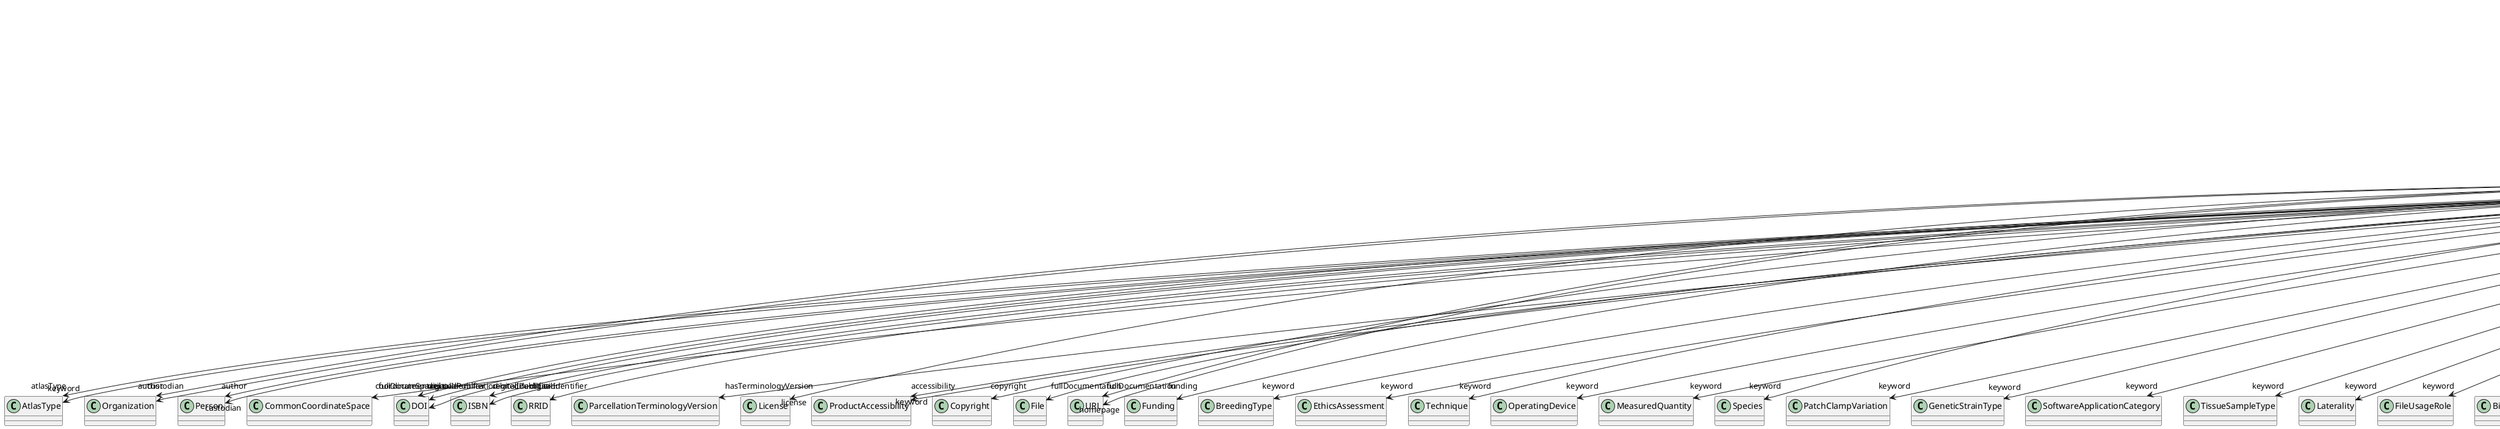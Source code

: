 @startuml
class BrainAtlasVersion {
+abbreviation
+atlasType
+author
+coordinateSpace
+digitalIdentifier
+hasTerminologyVersion
+isAlternativeVersionOf
+isNewVersionOf
+license
+ontologyIdentifier
+accessibility
+copyright
+custodian
+description
+fullDocumentation
+fullName
+funding
+homepage
+howToCite
+keyword
+otherContribution
+relatedPublication
+releaseDate
+repository
+shortName
+supportChannel
+versionIdentifier
+versionInnovation

}
BrainAtlasVersion -d-> "atlasType" AtlasType
BrainAtlasVersion -d-> "author" Organization
BrainAtlasVersion -d-> "author" Person
BrainAtlasVersion -d-> "coordinateSpace" CommonCoordinateSpace
BrainAtlasVersion -d-> "digitalIdentifier" DOI
BrainAtlasVersion -d-> "digitalIdentifier" ISBN
BrainAtlasVersion -d-> "digitalIdentifier" RRID
BrainAtlasVersion -d-> "hasTerminologyVersion" ParcellationTerminologyVersion
BrainAtlasVersion -d-> "isAlternativeVersionOf" BrainAtlasVersion
BrainAtlasVersion -d-> "isNewVersionOf" BrainAtlasVersion
BrainAtlasVersion -d-> "license" License
BrainAtlasVersion -d-> "accessibility" ProductAccessibility
BrainAtlasVersion -d-> "copyright" Copyright
BrainAtlasVersion -d-> "custodian" Organization
BrainAtlasVersion -d-> "custodian" Person
BrainAtlasVersion -d-> "fullDocumentation" DOI
BrainAtlasVersion -d-> "fullDocumentation" File
BrainAtlasVersion -d-> "fullDocumentation" URL
BrainAtlasVersion -d-> "funding" Funding
BrainAtlasVersion -d-> "homepage" URL
BrainAtlasVersion -d-> "keyword" BreedingType
BrainAtlasVersion -d-> "keyword" EthicsAssessment
BrainAtlasVersion -d-> "keyword" Technique
BrainAtlasVersion -d-> "keyword" OperatingDevice
BrainAtlasVersion -d-> "keyword" MeasuredQuantity
BrainAtlasVersion -d-> "keyword" Species
BrainAtlasVersion -d-> "keyword" PatchClampVariation
BrainAtlasVersion -d-> "keyword" GeneticStrainType
BrainAtlasVersion -d-> "keyword" SoftwareApplicationCategory
BrainAtlasVersion -d-> "keyword" TissueSampleType
BrainAtlasVersion -d-> "keyword" Laterality
BrainAtlasVersion -d-> "keyword" FileUsageRole
BrainAtlasVersion -d-> "keyword" BiologicalSex
BrainAtlasVersion -d-> "keyword" CellCultureType
BrainAtlasVersion -d-> "keyword" Terminology
BrainAtlasVersion -d-> "keyword" OperatingSystem
BrainAtlasVersion -d-> "keyword" MolecularEntity
BrainAtlasVersion -d-> "keyword" ProductAccessibility
BrainAtlasVersion -d-> "keyword" Handedness
BrainAtlasVersion -d-> "keyword" AtlasType
BrainAtlasVersion -d-> "keyword" SemanticDataType
BrainAtlasVersion -d-> "keyword" CellType
BrainAtlasVersion -d-> "keyword" Service
BrainAtlasVersion -d-> "keyword" ExperimentalApproach
BrainAtlasVersion -d-> "keyword" DataType
BrainAtlasVersion -d-> "keyword" TermSuggestion
BrainAtlasVersion -d-> "keyword" TypeOfUncertainty
BrainAtlasVersion -d-> "keyword" CranialWindowType
BrainAtlasVersion -d-> "keyword" MetaDataModelType
BrainAtlasVersion -d-> "keyword" StimulusType
BrainAtlasVersion -d-> "keyword" AnatomicalPlane
BrainAtlasVersion -d-> "keyword" FileRepositoryType
BrainAtlasVersion -d-> "keyword" Disease
BrainAtlasVersion -d-> "keyword" ModelAbstractionLevel
BrainAtlasVersion -d-> "keyword" AgeCategory
BrainAtlasVersion -d-> "keyword" ContributionType
BrainAtlasVersion -d-> "keyword" SubjectAttribute
BrainAtlasVersion -d-> "keyword" AnatomicalAxesOrientation
BrainAtlasVersion -d-> "keyword" PreparationType
BrainAtlasVersion -d-> "keyword" StimulationApproach
BrainAtlasVersion -d-> "keyword" Language
BrainAtlasVersion -d-> "keyword" QualitativeOverlap
BrainAtlasVersion -d-> "keyword" DeviceType
BrainAtlasVersion -d-> "keyword" DiseaseModel
BrainAtlasVersion -d-> "keyword" ModelScope
BrainAtlasVersion -d-> "keyword" SoftwareFeature
BrainAtlasVersion -d-> "keyword" ProgrammingLanguage
BrainAtlasVersion -d-> "keyword" UnitOfMeasurement
BrainAtlasVersion -d-> "keyword" CriteriaQualityType
BrainAtlasVersion -d-> "keyword" UBERONParcellation
BrainAtlasVersion -d-> "keyword" TissueSampleAttribute
BrainAtlasVersion -d-> "keyword" FileBundleGrouping
BrainAtlasVersion -d-> "keyword" ActionStatusType
BrainAtlasVersion -d-> "keyword" BiologicalOrder
BrainAtlasVersion -d-> "keyword" Organ
BrainAtlasVersion -d-> "otherContribution" Contribution
BrainAtlasVersion -d-> "relatedPublication" DOI
BrainAtlasVersion -d-> "relatedPublication" ISBN
BrainAtlasVersion -d-> "relatedPublication" HANDLE
BrainAtlasVersion -d-> "repository" FileRepository

@enduml